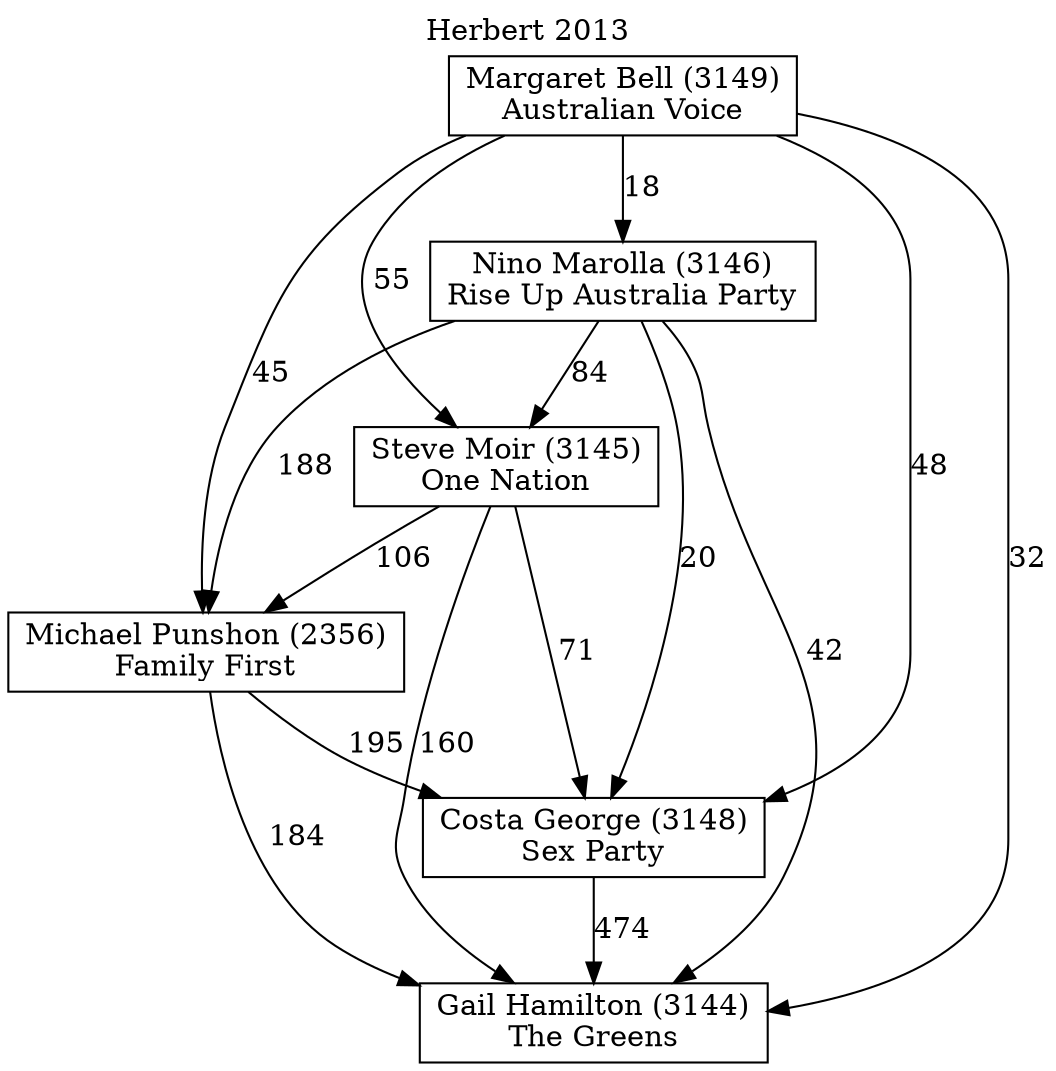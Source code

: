 // House preference flow
digraph "Gail Hamilton (3144)_Herbert_2013" {
	graph [label="Herbert 2013" labelloc=t mclimit=10]
	node [shape=box]
	"Costa George (3148)" [label="Costa George (3148)
Sex Party"]
	"Gail Hamilton (3144)" [label="Gail Hamilton (3144)
The Greens"]
	"Margaret Bell (3149)" [label="Margaret Bell (3149)
Australian Voice"]
	"Michael Punshon (2356)" [label="Michael Punshon (2356)
Family First"]
	"Nino Marolla (3146)" [label="Nino Marolla (3146)
Rise Up Australia Party"]
	"Steve Moir (3145)" [label="Steve Moir (3145)
One Nation"]
	"Costa George (3148)" -> "Gail Hamilton (3144)" [label=474]
	"Margaret Bell (3149)" -> "Costa George (3148)" [label=48]
	"Margaret Bell (3149)" -> "Gail Hamilton (3144)" [label=32]
	"Margaret Bell (3149)" -> "Michael Punshon (2356)" [label=45]
	"Margaret Bell (3149)" -> "Nino Marolla (3146)" [label=18]
	"Margaret Bell (3149)" -> "Steve Moir (3145)" [label=55]
	"Michael Punshon (2356)" -> "Costa George (3148)" [label=195]
	"Michael Punshon (2356)" -> "Gail Hamilton (3144)" [label=184]
	"Nino Marolla (3146)" -> "Costa George (3148)" [label=20]
	"Nino Marolla (3146)" -> "Gail Hamilton (3144)" [label=42]
	"Nino Marolla (3146)" -> "Michael Punshon (2356)" [label=188]
	"Nino Marolla (3146)" -> "Steve Moir (3145)" [label=84]
	"Steve Moir (3145)" -> "Costa George (3148)" [label=71]
	"Steve Moir (3145)" -> "Gail Hamilton (3144)" [label=160]
	"Steve Moir (3145)" -> "Michael Punshon (2356)" [label=106]
}
